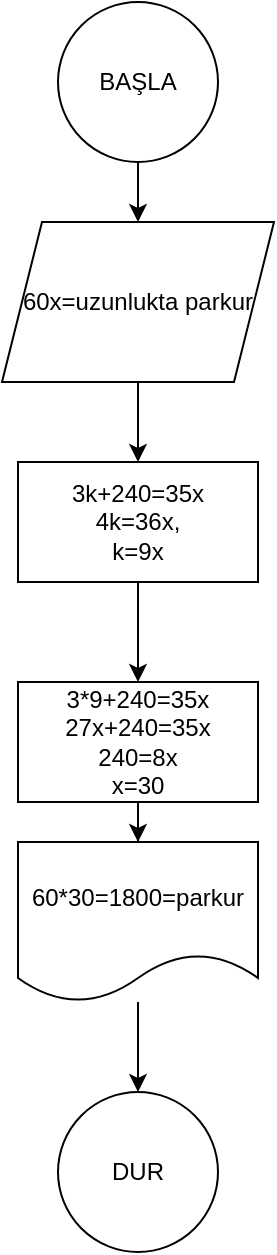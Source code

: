 <mxfile version="15.0.3" type="device"><diagram id="9tTWphLJ6_Aa7wegAA46" name="Page-1"><mxGraphModel dx="1248" dy="677" grid="1" gridSize="10" guides="1" tooltips="1" connect="1" arrows="1" fold="1" page="1" pageScale="1" pageWidth="827" pageHeight="1169" math="0" shadow="0"><root><mxCell id="0"/><mxCell id="1" parent="0"/><mxCell id="TtKYRigEXzyyyJFSW74p-1" value="DUR" style="ellipse;whiteSpace=wrap;html=1;aspect=fixed;" vertex="1" parent="1"><mxGeometry x="374" y="585" width="80" height="80" as="geometry"/></mxCell><mxCell id="TtKYRigEXzyyyJFSW74p-4" value="" style="edgeStyle=orthogonalEdgeStyle;rounded=0;orthogonalLoop=1;jettySize=auto;html=1;" edge="1" parent="1" source="TtKYRigEXzyyyJFSW74p-2" target="TtKYRigEXzyyyJFSW74p-3"><mxGeometry relative="1" as="geometry"/></mxCell><mxCell id="TtKYRigEXzyyyJFSW74p-2" value="BAŞLA" style="ellipse;whiteSpace=wrap;html=1;aspect=fixed;" vertex="1" parent="1"><mxGeometry x="374" y="40" width="80" height="80" as="geometry"/></mxCell><mxCell id="TtKYRigEXzyyyJFSW74p-6" value="" style="edgeStyle=orthogonalEdgeStyle;rounded=0;orthogonalLoop=1;jettySize=auto;html=1;" edge="1" parent="1" source="TtKYRigEXzyyyJFSW74p-3" target="TtKYRigEXzyyyJFSW74p-5"><mxGeometry relative="1" as="geometry"/></mxCell><mxCell id="TtKYRigEXzyyyJFSW74p-3" value="60x=uzunlukta parkur" style="shape=parallelogram;perimeter=parallelogramPerimeter;whiteSpace=wrap;html=1;fixedSize=1;" vertex="1" parent="1"><mxGeometry x="346" y="150" width="136" height="80" as="geometry"/></mxCell><mxCell id="TtKYRigEXzyyyJFSW74p-8" value="" style="edgeStyle=orthogonalEdgeStyle;rounded=0;orthogonalLoop=1;jettySize=auto;html=1;" edge="1" parent="1" source="TtKYRigEXzyyyJFSW74p-5" target="TtKYRigEXzyyyJFSW74p-7"><mxGeometry relative="1" as="geometry"/></mxCell><mxCell id="TtKYRigEXzyyyJFSW74p-5" value="3k+240=35x&lt;br&gt;4k=36x,&lt;br&gt;k=9x" style="rounded=0;whiteSpace=wrap;html=1;" vertex="1" parent="1"><mxGeometry x="354" y="270" width="120" height="60" as="geometry"/></mxCell><mxCell id="TtKYRigEXzyyyJFSW74p-10" value="" style="edgeStyle=orthogonalEdgeStyle;rounded=0;orthogonalLoop=1;jettySize=auto;html=1;" edge="1" parent="1" source="TtKYRigEXzyyyJFSW74p-7" target="TtKYRigEXzyyyJFSW74p-9"><mxGeometry relative="1" as="geometry"/></mxCell><mxCell id="TtKYRigEXzyyyJFSW74p-7" value="3*9+240=35x&lt;br&gt;27x+240=35x&lt;br&gt;240=8x&lt;br&gt;x=30" style="rounded=0;whiteSpace=wrap;html=1;" vertex="1" parent="1"><mxGeometry x="354" y="380" width="120" height="60" as="geometry"/></mxCell><mxCell id="TtKYRigEXzyyyJFSW74p-11" value="" style="edgeStyle=orthogonalEdgeStyle;rounded=0;orthogonalLoop=1;jettySize=auto;html=1;" edge="1" parent="1" source="TtKYRigEXzyyyJFSW74p-9" target="TtKYRigEXzyyyJFSW74p-1"><mxGeometry relative="1" as="geometry"/></mxCell><mxCell id="TtKYRigEXzyyyJFSW74p-9" value="60*30=1800=parkur" style="shape=document;whiteSpace=wrap;html=1;boundedLbl=1;" vertex="1" parent="1"><mxGeometry x="354" y="460" width="120" height="80" as="geometry"/></mxCell></root></mxGraphModel></diagram></mxfile>